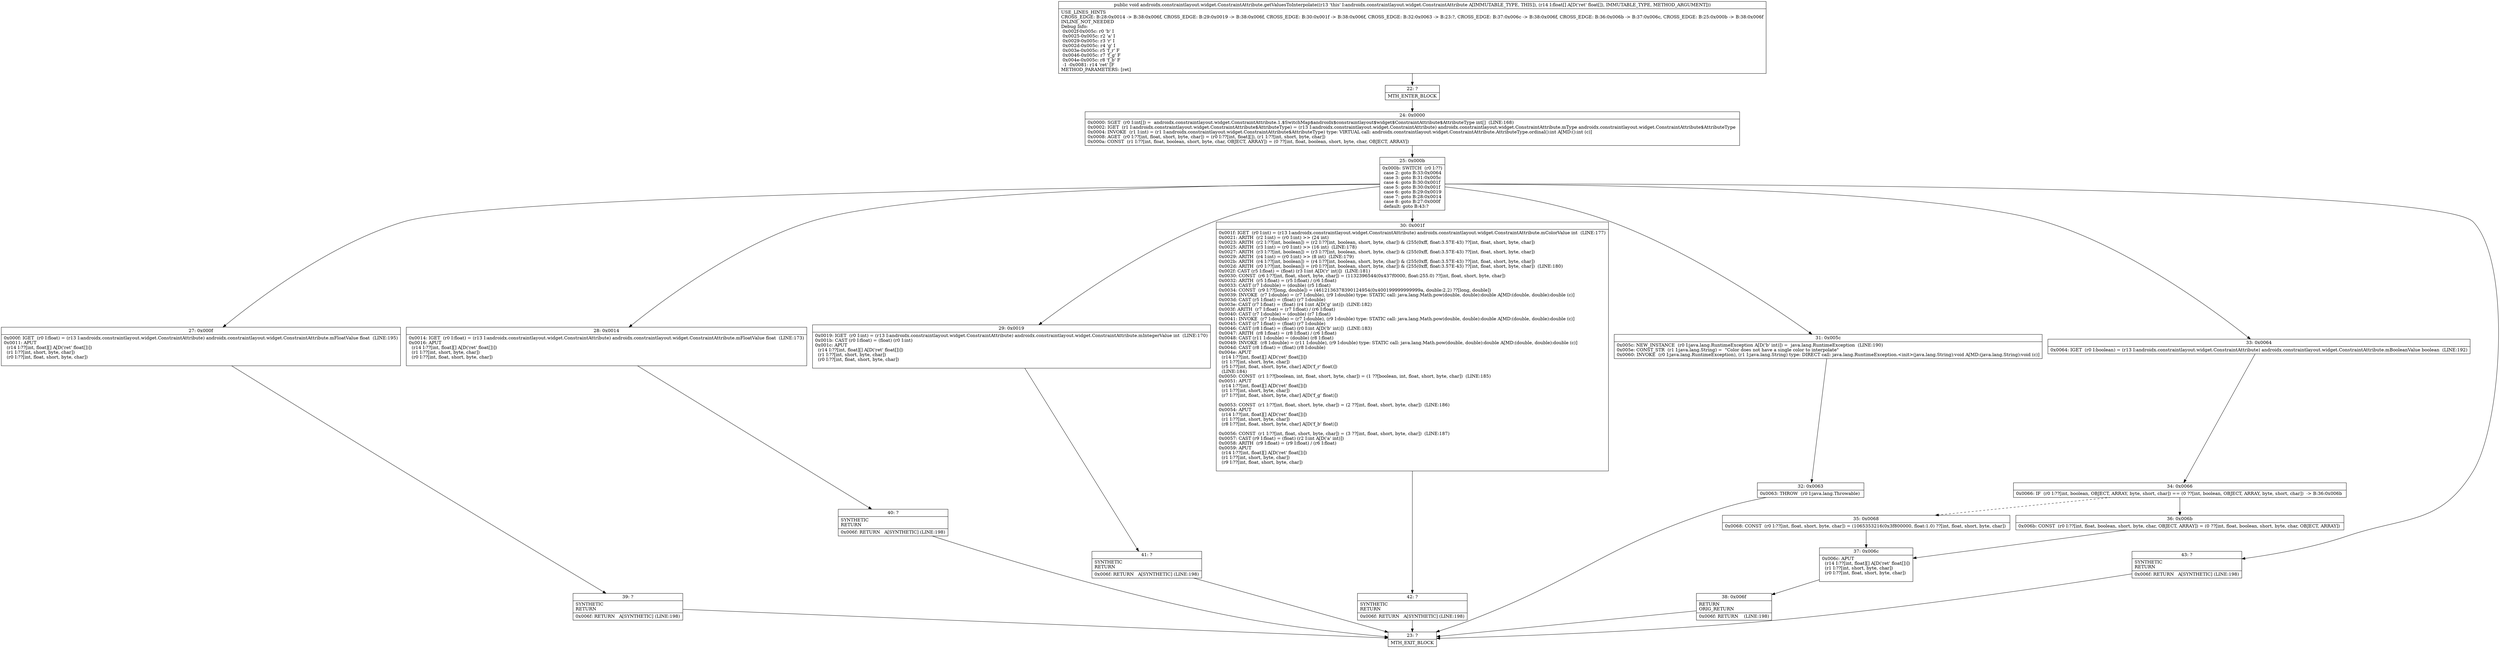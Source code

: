digraph "CFG forandroidx.constraintlayout.widget.ConstraintAttribute.getValuesToInterpolate([F)V" {
Node_22 [shape=record,label="{22\:\ ?|MTH_ENTER_BLOCK\l}"];
Node_24 [shape=record,label="{24\:\ 0x0000|0x0000: SGET  (r0 I:int[]) =  androidx.constraintlayout.widget.ConstraintAttribute.1.$SwitchMap$androidx$constraintlayout$widget$ConstraintAttribute$AttributeType int[]  (LINE:168)\l0x0002: IGET  (r1 I:androidx.constraintlayout.widget.ConstraintAttribute$AttributeType) = (r13 I:androidx.constraintlayout.widget.ConstraintAttribute) androidx.constraintlayout.widget.ConstraintAttribute.mType androidx.constraintlayout.widget.ConstraintAttribute$AttributeType \l0x0004: INVOKE  (r1 I:int) = (r1 I:androidx.constraintlayout.widget.ConstraintAttribute$AttributeType) type: VIRTUAL call: androidx.constraintlayout.widget.ConstraintAttribute.AttributeType.ordinal():int A[MD:():int (c)]\l0x0008: AGET  (r0 I:??[int, float, short, byte, char]) = (r0 I:??[int, float][]), (r1 I:??[int, short, byte, char]) \l0x000a: CONST  (r1 I:??[int, float, boolean, short, byte, char, OBJECT, ARRAY]) = (0 ??[int, float, boolean, short, byte, char, OBJECT, ARRAY]) \l}"];
Node_25 [shape=record,label="{25\:\ 0x000b|0x000b: SWITCH  (r0 I:??)\l case 2: goto B:33:0x0064\l case 3: goto B:31:0x005c\l case 4: goto B:30:0x001f\l case 5: goto B:30:0x001f\l case 6: goto B:29:0x0019\l case 7: goto B:28:0x0014\l case 8: goto B:27:0x000f\l default: goto B:43:? \l}"];
Node_27 [shape=record,label="{27\:\ 0x000f|0x000f: IGET  (r0 I:float) = (r13 I:androidx.constraintlayout.widget.ConstraintAttribute) androidx.constraintlayout.widget.ConstraintAttribute.mFloatValue float  (LINE:195)\l0x0011: APUT  \l  (r14 I:??[int, float][] A[D('ret' float[])])\l  (r1 I:??[int, short, byte, char])\l  (r0 I:??[int, float, short, byte, char])\l \l}"];
Node_39 [shape=record,label="{39\:\ ?|SYNTHETIC\lRETURN\l|0x006f: RETURN   A[SYNTHETIC] (LINE:198)\l}"];
Node_23 [shape=record,label="{23\:\ ?|MTH_EXIT_BLOCK\l}"];
Node_28 [shape=record,label="{28\:\ 0x0014|0x0014: IGET  (r0 I:float) = (r13 I:androidx.constraintlayout.widget.ConstraintAttribute) androidx.constraintlayout.widget.ConstraintAttribute.mFloatValue float  (LINE:173)\l0x0016: APUT  \l  (r14 I:??[int, float][] A[D('ret' float[])])\l  (r1 I:??[int, short, byte, char])\l  (r0 I:??[int, float, short, byte, char])\l \l}"];
Node_40 [shape=record,label="{40\:\ ?|SYNTHETIC\lRETURN\l|0x006f: RETURN   A[SYNTHETIC] (LINE:198)\l}"];
Node_29 [shape=record,label="{29\:\ 0x0019|0x0019: IGET  (r0 I:int) = (r13 I:androidx.constraintlayout.widget.ConstraintAttribute) androidx.constraintlayout.widget.ConstraintAttribute.mIntegerValue int  (LINE:170)\l0x001b: CAST (r0 I:float) = (float) (r0 I:int) \l0x001c: APUT  \l  (r14 I:??[int, float][] A[D('ret' float[])])\l  (r1 I:??[int, short, byte, char])\l  (r0 I:??[int, float, short, byte, char])\l \l}"];
Node_41 [shape=record,label="{41\:\ ?|SYNTHETIC\lRETURN\l|0x006f: RETURN   A[SYNTHETIC] (LINE:198)\l}"];
Node_30 [shape=record,label="{30\:\ 0x001f|0x001f: IGET  (r0 I:int) = (r13 I:androidx.constraintlayout.widget.ConstraintAttribute) androidx.constraintlayout.widget.ConstraintAttribute.mColorValue int  (LINE:177)\l0x0021: ARITH  (r2 I:int) = (r0 I:int) \>\> (24 int) \l0x0023: ARITH  (r2 I:??[int, boolean]) = (r2 I:??[int, boolean, short, byte, char]) & (255(0xff, float:3.57E\-43) ??[int, float, short, byte, char]) \l0x0025: ARITH  (r3 I:int) = (r0 I:int) \>\> (16 int)  (LINE:178)\l0x0027: ARITH  (r3 I:??[int, boolean]) = (r3 I:??[int, boolean, short, byte, char]) & (255(0xff, float:3.57E\-43) ??[int, float, short, byte, char]) \l0x0029: ARITH  (r4 I:int) = (r0 I:int) \>\> (8 int)  (LINE:179)\l0x002b: ARITH  (r4 I:??[int, boolean]) = (r4 I:??[int, boolean, short, byte, char]) & (255(0xff, float:3.57E\-43) ??[int, float, short, byte, char]) \l0x002d: ARITH  (r0 I:??[int, boolean]) = (r0 I:??[int, boolean, short, byte, char]) & (255(0xff, float:3.57E\-43) ??[int, float, short, byte, char])  (LINE:180)\l0x002f: CAST (r5 I:float) = (float) (r3 I:int A[D('r' int)])  (LINE:181)\l0x0030: CONST  (r6 I:??[int, float, short, byte, char]) = (1132396544(0x437f0000, float:255.0) ??[int, float, short, byte, char]) \l0x0032: ARITH  (r5 I:float) = (r5 I:float) \/ (r6 I:float) \l0x0033: CAST (r7 I:double) = (double) (r5 I:float) \l0x0034: CONST  (r9 I:??[long, double]) = (4612136378390124954(0x400199999999999a, double:2.2) ??[long, double]) \l0x0039: INVOKE  (r7 I:double) = (r7 I:double), (r9 I:double) type: STATIC call: java.lang.Math.pow(double, double):double A[MD:(double, double):double (c)]\l0x003d: CAST (r5 I:float) = (float) (r7 I:double) \l0x003e: CAST (r7 I:float) = (float) (r4 I:int A[D('g' int)])  (LINE:182)\l0x003f: ARITH  (r7 I:float) = (r7 I:float) \/ (r6 I:float) \l0x0040: CAST (r7 I:double) = (double) (r7 I:float) \l0x0041: INVOKE  (r7 I:double) = (r7 I:double), (r9 I:double) type: STATIC call: java.lang.Math.pow(double, double):double A[MD:(double, double):double (c)]\l0x0045: CAST (r7 I:float) = (float) (r7 I:double) \l0x0046: CAST (r8 I:float) = (float) (r0 I:int A[D('b' int)])  (LINE:183)\l0x0047: ARITH  (r8 I:float) = (r8 I:float) \/ (r6 I:float) \l0x0048: CAST (r11 I:double) = (double) (r8 I:float) \l0x0049: INVOKE  (r8 I:double) = (r11 I:double), (r9 I:double) type: STATIC call: java.lang.Math.pow(double, double):double A[MD:(double, double):double (c)]\l0x004d: CAST (r8 I:float) = (float) (r8 I:double) \l0x004e: APUT  \l  (r14 I:??[int, float][] A[D('ret' float[])])\l  (r1 I:??[int, short, byte, char])\l  (r5 I:??[int, float, short, byte, char] A[D('f_r' float)])\l  (LINE:184)\l0x0050: CONST  (r1 I:??[boolean, int, float, short, byte, char]) = (1 ??[boolean, int, float, short, byte, char])  (LINE:185)\l0x0051: APUT  \l  (r14 I:??[int, float][] A[D('ret' float[])])\l  (r1 I:??[int, short, byte, char])\l  (r7 I:??[int, float, short, byte, char] A[D('f_g' float)])\l \l0x0053: CONST  (r1 I:??[int, float, short, byte, char]) = (2 ??[int, float, short, byte, char])  (LINE:186)\l0x0054: APUT  \l  (r14 I:??[int, float][] A[D('ret' float[])])\l  (r1 I:??[int, short, byte, char])\l  (r8 I:??[int, float, short, byte, char] A[D('f_b' float)])\l \l0x0056: CONST  (r1 I:??[int, float, short, byte, char]) = (3 ??[int, float, short, byte, char])  (LINE:187)\l0x0057: CAST (r9 I:float) = (float) (r2 I:int A[D('a' int)]) \l0x0058: ARITH  (r9 I:float) = (r9 I:float) \/ (r6 I:float) \l0x0059: APUT  \l  (r14 I:??[int, float][] A[D('ret' float[])])\l  (r1 I:??[int, short, byte, char])\l  (r9 I:??[int, float, short, byte, char])\l \l}"];
Node_42 [shape=record,label="{42\:\ ?|SYNTHETIC\lRETURN\l|0x006f: RETURN   A[SYNTHETIC] (LINE:198)\l}"];
Node_31 [shape=record,label="{31\:\ 0x005c|0x005c: NEW_INSTANCE  (r0 I:java.lang.RuntimeException A[D('b' int)]) =  java.lang.RuntimeException  (LINE:190)\l0x005e: CONST_STR  (r1 I:java.lang.String) =  \"Color does not have a single color to interpolate\" \l0x0060: INVOKE  (r0 I:java.lang.RuntimeException), (r1 I:java.lang.String) type: DIRECT call: java.lang.RuntimeException.\<init\>(java.lang.String):void A[MD:(java.lang.String):void (c)]\l}"];
Node_32 [shape=record,label="{32\:\ 0x0063|0x0063: THROW  (r0 I:java.lang.Throwable) \l}"];
Node_33 [shape=record,label="{33\:\ 0x0064|0x0064: IGET  (r0 I:boolean) = (r13 I:androidx.constraintlayout.widget.ConstraintAttribute) androidx.constraintlayout.widget.ConstraintAttribute.mBooleanValue boolean  (LINE:192)\l}"];
Node_34 [shape=record,label="{34\:\ 0x0066|0x0066: IF  (r0 I:??[int, boolean, OBJECT, ARRAY, byte, short, char]) == (0 ??[int, boolean, OBJECT, ARRAY, byte, short, char])  \-\> B:36:0x006b \l}"];
Node_35 [shape=record,label="{35\:\ 0x0068|0x0068: CONST  (r0 I:??[int, float, short, byte, char]) = (1065353216(0x3f800000, float:1.0) ??[int, float, short, byte, char]) \l}"];
Node_37 [shape=record,label="{37\:\ 0x006c|0x006c: APUT  \l  (r14 I:??[int, float][] A[D('ret' float[])])\l  (r1 I:??[int, short, byte, char])\l  (r0 I:??[int, float, short, byte, char])\l \l}"];
Node_38 [shape=record,label="{38\:\ 0x006f|RETURN\lORIG_RETURN\l|0x006f: RETURN    (LINE:198)\l}"];
Node_36 [shape=record,label="{36\:\ 0x006b|0x006b: CONST  (r0 I:??[int, float, boolean, short, byte, char, OBJECT, ARRAY]) = (0 ??[int, float, boolean, short, byte, char, OBJECT, ARRAY]) \l}"];
Node_43 [shape=record,label="{43\:\ ?|SYNTHETIC\lRETURN\l|0x006f: RETURN   A[SYNTHETIC] (LINE:198)\l}"];
MethodNode[shape=record,label="{public void androidx.constraintlayout.widget.ConstraintAttribute.getValuesToInterpolate((r13 'this' I:androidx.constraintlayout.widget.ConstraintAttribute A[IMMUTABLE_TYPE, THIS]), (r14 I:float[] A[D('ret' float[]), IMMUTABLE_TYPE, METHOD_ARGUMENT]))  | USE_LINES_HINTS\lCROSS_EDGE: B:28:0x0014 \-\> B:38:0x006f, CROSS_EDGE: B:29:0x0019 \-\> B:38:0x006f, CROSS_EDGE: B:30:0x001f \-\> B:38:0x006f, CROSS_EDGE: B:32:0x0063 \-\> B:23:?, CROSS_EDGE: B:37:0x006c \-\> B:38:0x006f, CROSS_EDGE: B:36:0x006b \-\> B:37:0x006c, CROSS_EDGE: B:25:0x000b \-\> B:38:0x006f\lINLINE_NOT_NEEDED\lDebug Info:\l  0x002f\-0x005c: r0 'b' I\l  0x0025\-0x005c: r2 'a' I\l  0x0029\-0x005c: r3 'r' I\l  0x002d\-0x005c: r4 'g' I\l  0x003e\-0x005c: r5 'f_r' F\l  0x0046\-0x005c: r7 'f_g' F\l  0x004e\-0x005c: r8 'f_b' F\l  \-1 \-0x0081: r14 'ret' [F\lMETHOD_PARAMETERS: [ret]\l}"];
MethodNode -> Node_22;Node_22 -> Node_24;
Node_24 -> Node_25;
Node_25 -> Node_27;
Node_25 -> Node_28;
Node_25 -> Node_29;
Node_25 -> Node_30;
Node_25 -> Node_31;
Node_25 -> Node_33;
Node_25 -> Node_43;
Node_27 -> Node_39;
Node_39 -> Node_23;
Node_28 -> Node_40;
Node_40 -> Node_23;
Node_29 -> Node_41;
Node_41 -> Node_23;
Node_30 -> Node_42;
Node_42 -> Node_23;
Node_31 -> Node_32;
Node_32 -> Node_23;
Node_33 -> Node_34;
Node_34 -> Node_35[style=dashed];
Node_34 -> Node_36;
Node_35 -> Node_37;
Node_37 -> Node_38;
Node_38 -> Node_23;
Node_36 -> Node_37;
Node_43 -> Node_23;
}

